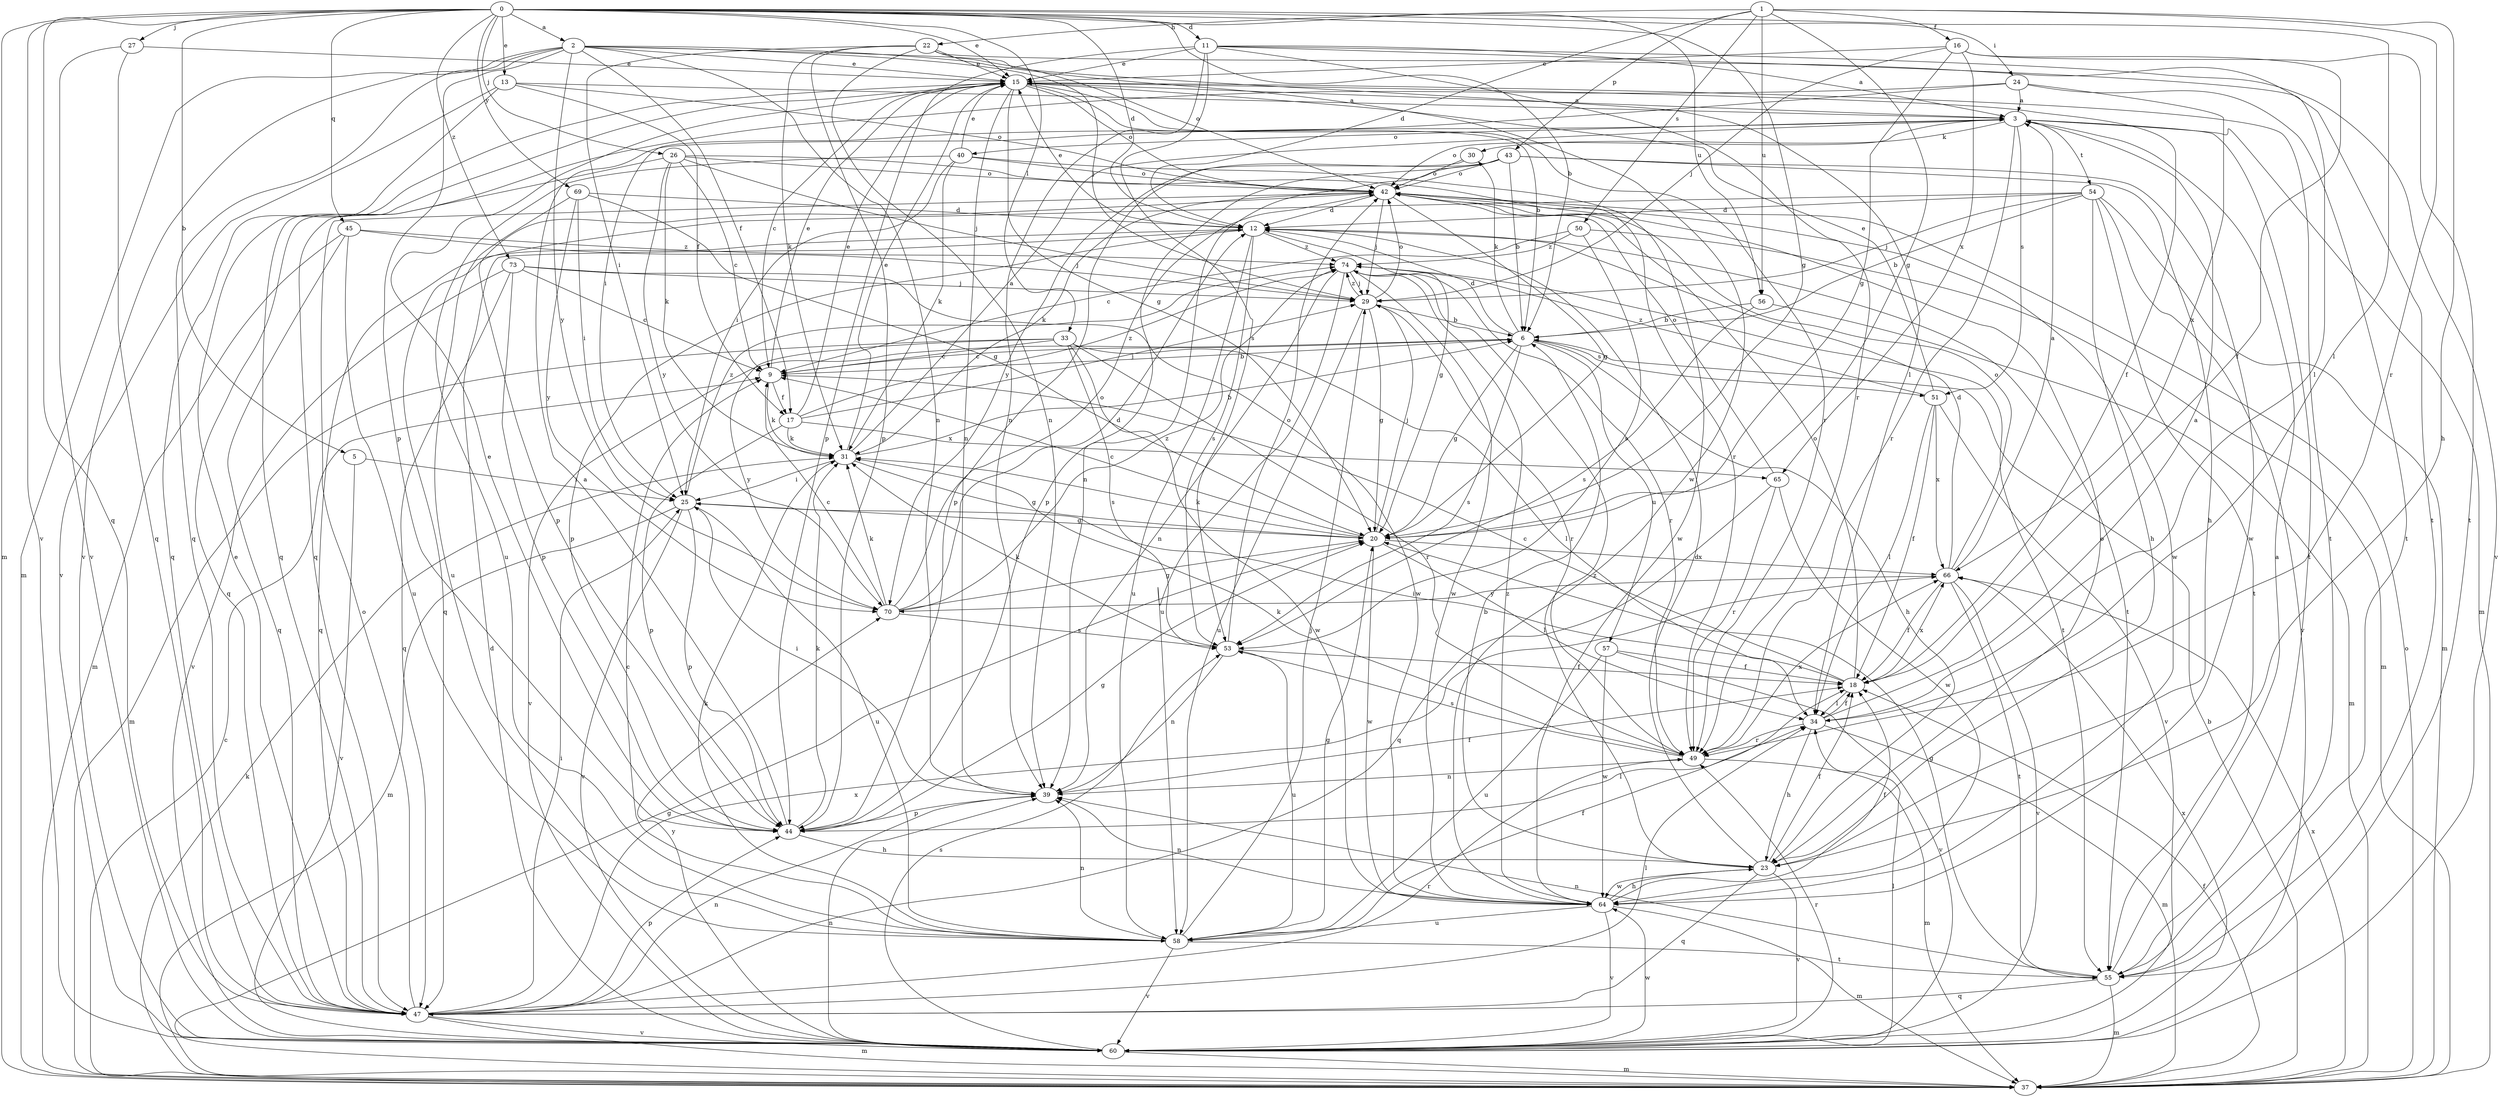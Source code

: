 strict digraph  {
0;
1;
2;
3;
5;
6;
9;
11;
12;
13;
15;
16;
17;
18;
20;
22;
23;
24;
25;
26;
27;
29;
30;
31;
33;
34;
37;
39;
40;
42;
43;
44;
45;
47;
49;
50;
51;
53;
54;
55;
56;
57;
58;
60;
64;
65;
66;
69;
70;
73;
74;
0 -> 2  [label=a];
0 -> 5  [label=b];
0 -> 6  [label=b];
0 -> 11  [label=d];
0 -> 12  [label=d];
0 -> 13  [label=e];
0 -> 15  [label=e];
0 -> 20  [label=g];
0 -> 24  [label=i];
0 -> 26  [label=j];
0 -> 27  [label=j];
0 -> 33  [label=l];
0 -> 34  [label=l];
0 -> 37  [label=m];
0 -> 45  [label=q];
0 -> 47  [label=q];
0 -> 56  [label=u];
0 -> 60  [label=v];
0 -> 69  [label=y];
0 -> 73  [label=z];
1 -> 12  [label=d];
1 -> 16  [label=f];
1 -> 20  [label=g];
1 -> 22  [label=h];
1 -> 23  [label=h];
1 -> 43  [label=p];
1 -> 49  [label=r];
1 -> 50  [label=s];
1 -> 56  [label=u];
2 -> 15  [label=e];
2 -> 17  [label=f];
2 -> 29  [label=j];
2 -> 34  [label=l];
2 -> 37  [label=m];
2 -> 39  [label=n];
2 -> 44  [label=p];
2 -> 47  [label=q];
2 -> 60  [label=v];
2 -> 64  [label=w];
2 -> 70  [label=y];
3 -> 30  [label=k];
3 -> 37  [label=m];
3 -> 40  [label=o];
3 -> 42  [label=o];
3 -> 49  [label=r];
3 -> 51  [label=s];
3 -> 54  [label=t];
3 -> 55  [label=t];
5 -> 25  [label=i];
5 -> 60  [label=v];
6 -> 9  [label=c];
6 -> 12  [label=d];
6 -> 20  [label=g];
6 -> 23  [label=h];
6 -> 30  [label=k];
6 -> 51  [label=s];
6 -> 53  [label=s];
6 -> 57  [label=u];
6 -> 60  [label=v];
9 -> 6  [label=b];
9 -> 15  [label=e];
9 -> 17  [label=f];
9 -> 31  [label=k];
11 -> 3  [label=a];
11 -> 15  [label=e];
11 -> 34  [label=l];
11 -> 39  [label=n];
11 -> 44  [label=p];
11 -> 49  [label=r];
11 -> 53  [label=s];
11 -> 60  [label=v];
12 -> 15  [label=e];
12 -> 20  [label=g];
12 -> 44  [label=p];
12 -> 47  [label=q];
12 -> 53  [label=s];
12 -> 55  [label=t];
12 -> 58  [label=u];
12 -> 74  [label=z];
13 -> 3  [label=a];
13 -> 17  [label=f];
13 -> 42  [label=o];
13 -> 47  [label=q];
13 -> 60  [label=v];
15 -> 3  [label=a];
15 -> 6  [label=b];
15 -> 9  [label=c];
15 -> 18  [label=f];
15 -> 20  [label=g];
15 -> 39  [label=n];
15 -> 42  [label=o];
15 -> 47  [label=q];
15 -> 49  [label=r];
15 -> 55  [label=t];
16 -> 15  [label=e];
16 -> 18  [label=f];
16 -> 20  [label=g];
16 -> 29  [label=j];
16 -> 55  [label=t];
16 -> 65  [label=x];
17 -> 15  [label=e];
17 -> 29  [label=j];
17 -> 31  [label=k];
17 -> 44  [label=p];
17 -> 65  [label=x];
17 -> 74  [label=z];
18 -> 9  [label=c];
18 -> 25  [label=i];
18 -> 34  [label=l];
18 -> 42  [label=o];
18 -> 66  [label=x];
20 -> 9  [label=c];
20 -> 29  [label=j];
20 -> 31  [label=k];
20 -> 34  [label=l];
20 -> 64  [label=w];
20 -> 66  [label=x];
22 -> 15  [label=e];
22 -> 25  [label=i];
22 -> 31  [label=k];
22 -> 39  [label=n];
22 -> 42  [label=o];
22 -> 44  [label=p];
22 -> 55  [label=t];
23 -> 6  [label=b];
23 -> 12  [label=d];
23 -> 18  [label=f];
23 -> 42  [label=o];
23 -> 47  [label=q];
23 -> 60  [label=v];
23 -> 64  [label=w];
23 -> 74  [label=z];
24 -> 3  [label=a];
24 -> 25  [label=i];
24 -> 47  [label=q];
24 -> 55  [label=t];
24 -> 66  [label=x];
25 -> 20  [label=g];
25 -> 37  [label=m];
25 -> 44  [label=p];
25 -> 58  [label=u];
25 -> 60  [label=v];
25 -> 74  [label=z];
26 -> 9  [label=c];
26 -> 29  [label=j];
26 -> 31  [label=k];
26 -> 42  [label=o];
26 -> 47  [label=q];
26 -> 49  [label=r];
26 -> 70  [label=y];
27 -> 15  [label=e];
27 -> 47  [label=q];
27 -> 60  [label=v];
29 -> 6  [label=b];
29 -> 20  [label=g];
29 -> 42  [label=o];
29 -> 49  [label=r];
29 -> 58  [label=u];
29 -> 74  [label=z];
30 -> 42  [label=o];
30 -> 44  [label=p];
31 -> 3  [label=a];
31 -> 6  [label=b];
31 -> 15  [label=e];
31 -> 20  [label=g];
31 -> 25  [label=i];
33 -> 9  [label=c];
33 -> 34  [label=l];
33 -> 37  [label=m];
33 -> 49  [label=r];
33 -> 53  [label=s];
33 -> 64  [label=w];
33 -> 70  [label=y];
34 -> 3  [label=a];
34 -> 18  [label=f];
34 -> 23  [label=h];
34 -> 37  [label=m];
34 -> 49  [label=r];
37 -> 6  [label=b];
37 -> 9  [label=c];
37 -> 18  [label=f];
37 -> 20  [label=g];
37 -> 31  [label=k];
37 -> 42  [label=o];
37 -> 66  [label=x];
39 -> 18  [label=f];
39 -> 25  [label=i];
39 -> 44  [label=p];
40 -> 15  [label=e];
40 -> 25  [label=i];
40 -> 31  [label=k];
40 -> 42  [label=o];
40 -> 58  [label=u];
40 -> 64  [label=w];
42 -> 12  [label=d];
42 -> 20  [label=g];
42 -> 29  [label=j];
42 -> 31  [label=k];
42 -> 44  [label=p];
42 -> 64  [label=w];
43 -> 6  [label=b];
43 -> 23  [label=h];
43 -> 39  [label=n];
43 -> 42  [label=o];
43 -> 44  [label=p];
43 -> 64  [label=w];
43 -> 70  [label=y];
44 -> 3  [label=a];
44 -> 15  [label=e];
44 -> 20  [label=g];
44 -> 23  [label=h];
44 -> 31  [label=k];
44 -> 34  [label=l];
45 -> 29  [label=j];
45 -> 37  [label=m];
45 -> 47  [label=q];
45 -> 58  [label=u];
45 -> 74  [label=z];
47 -> 15  [label=e];
47 -> 25  [label=i];
47 -> 34  [label=l];
47 -> 37  [label=m];
47 -> 39  [label=n];
47 -> 42  [label=o];
47 -> 44  [label=p];
47 -> 49  [label=r];
47 -> 60  [label=v];
47 -> 66  [label=x];
49 -> 31  [label=k];
49 -> 37  [label=m];
49 -> 39  [label=n];
49 -> 53  [label=s];
49 -> 66  [label=x];
50 -> 9  [label=c];
50 -> 37  [label=m];
50 -> 53  [label=s];
50 -> 74  [label=z];
51 -> 15  [label=e];
51 -> 18  [label=f];
51 -> 34  [label=l];
51 -> 60  [label=v];
51 -> 66  [label=x];
51 -> 74  [label=z];
53 -> 18  [label=f];
53 -> 31  [label=k];
53 -> 39  [label=n];
53 -> 42  [label=o];
53 -> 58  [label=u];
54 -> 6  [label=b];
54 -> 12  [label=d];
54 -> 23  [label=h];
54 -> 29  [label=j];
54 -> 37  [label=m];
54 -> 47  [label=q];
54 -> 55  [label=t];
54 -> 60  [label=v];
55 -> 3  [label=a];
55 -> 20  [label=g];
55 -> 37  [label=m];
55 -> 39  [label=n];
55 -> 47  [label=q];
56 -> 6  [label=b];
56 -> 37  [label=m];
56 -> 53  [label=s];
57 -> 18  [label=f];
57 -> 58  [label=u];
57 -> 60  [label=v];
57 -> 64  [label=w];
58 -> 9  [label=c];
58 -> 18  [label=f];
58 -> 20  [label=g];
58 -> 29  [label=j];
58 -> 31  [label=k];
58 -> 39  [label=n];
58 -> 55  [label=t];
58 -> 60  [label=v];
60 -> 12  [label=d];
60 -> 34  [label=l];
60 -> 37  [label=m];
60 -> 39  [label=n];
60 -> 49  [label=r];
60 -> 53  [label=s];
60 -> 64  [label=w];
60 -> 66  [label=x];
60 -> 70  [label=y];
64 -> 18  [label=f];
64 -> 23  [label=h];
64 -> 37  [label=m];
64 -> 39  [label=n];
64 -> 58  [label=u];
64 -> 60  [label=v];
64 -> 74  [label=z];
65 -> 42  [label=o];
65 -> 47  [label=q];
65 -> 49  [label=r];
65 -> 64  [label=w];
66 -> 3  [label=a];
66 -> 12  [label=d];
66 -> 18  [label=f];
66 -> 42  [label=o];
66 -> 55  [label=t];
66 -> 60  [label=v];
66 -> 70  [label=y];
69 -> 12  [label=d];
69 -> 20  [label=g];
69 -> 25  [label=i];
69 -> 58  [label=u];
69 -> 70  [label=y];
70 -> 9  [label=c];
70 -> 12  [label=d];
70 -> 20  [label=g];
70 -> 31  [label=k];
70 -> 42  [label=o];
70 -> 53  [label=s];
70 -> 74  [label=z];
73 -> 9  [label=c];
73 -> 29  [label=j];
73 -> 44  [label=p];
73 -> 47  [label=q];
73 -> 60  [label=v];
73 -> 64  [label=w];
74 -> 29  [label=j];
74 -> 39  [label=n];
74 -> 49  [label=r];
74 -> 55  [label=t];
74 -> 58  [label=u];
74 -> 64  [label=w];
}
